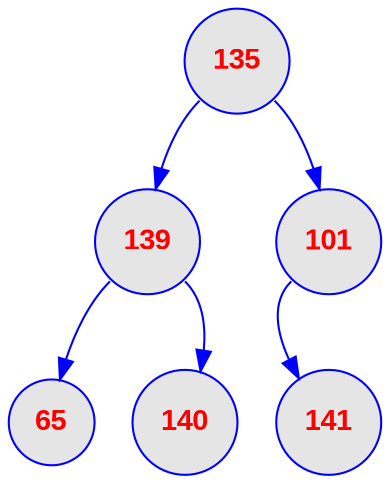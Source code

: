 digraph tas {
	node [
		fontname  = "Arial bold" 
		fontsize  = "14"
		fontcolor = "red"
		style     = "rounded, filled"
		shape     = "circle"
		fillcolor = "grey90"
		color     = "blue"
		width     = "0.5"
	]

	edge [
		color     = "blue"
	]

	0 [label = "135"];
	0 [label = "135"];
	0:sw -> 1;
	1 [label = "139"];
	1 [label = "139"];
	1:sw -> 3;
	3 [label = "65"];
	1:se -> 4;
	4 [label = "140"];
	0:se -> 2;
	2 [label = "101"];
	2 [label = "101"];
	2:sw -> 5;
	5 [label = "141"];
}
